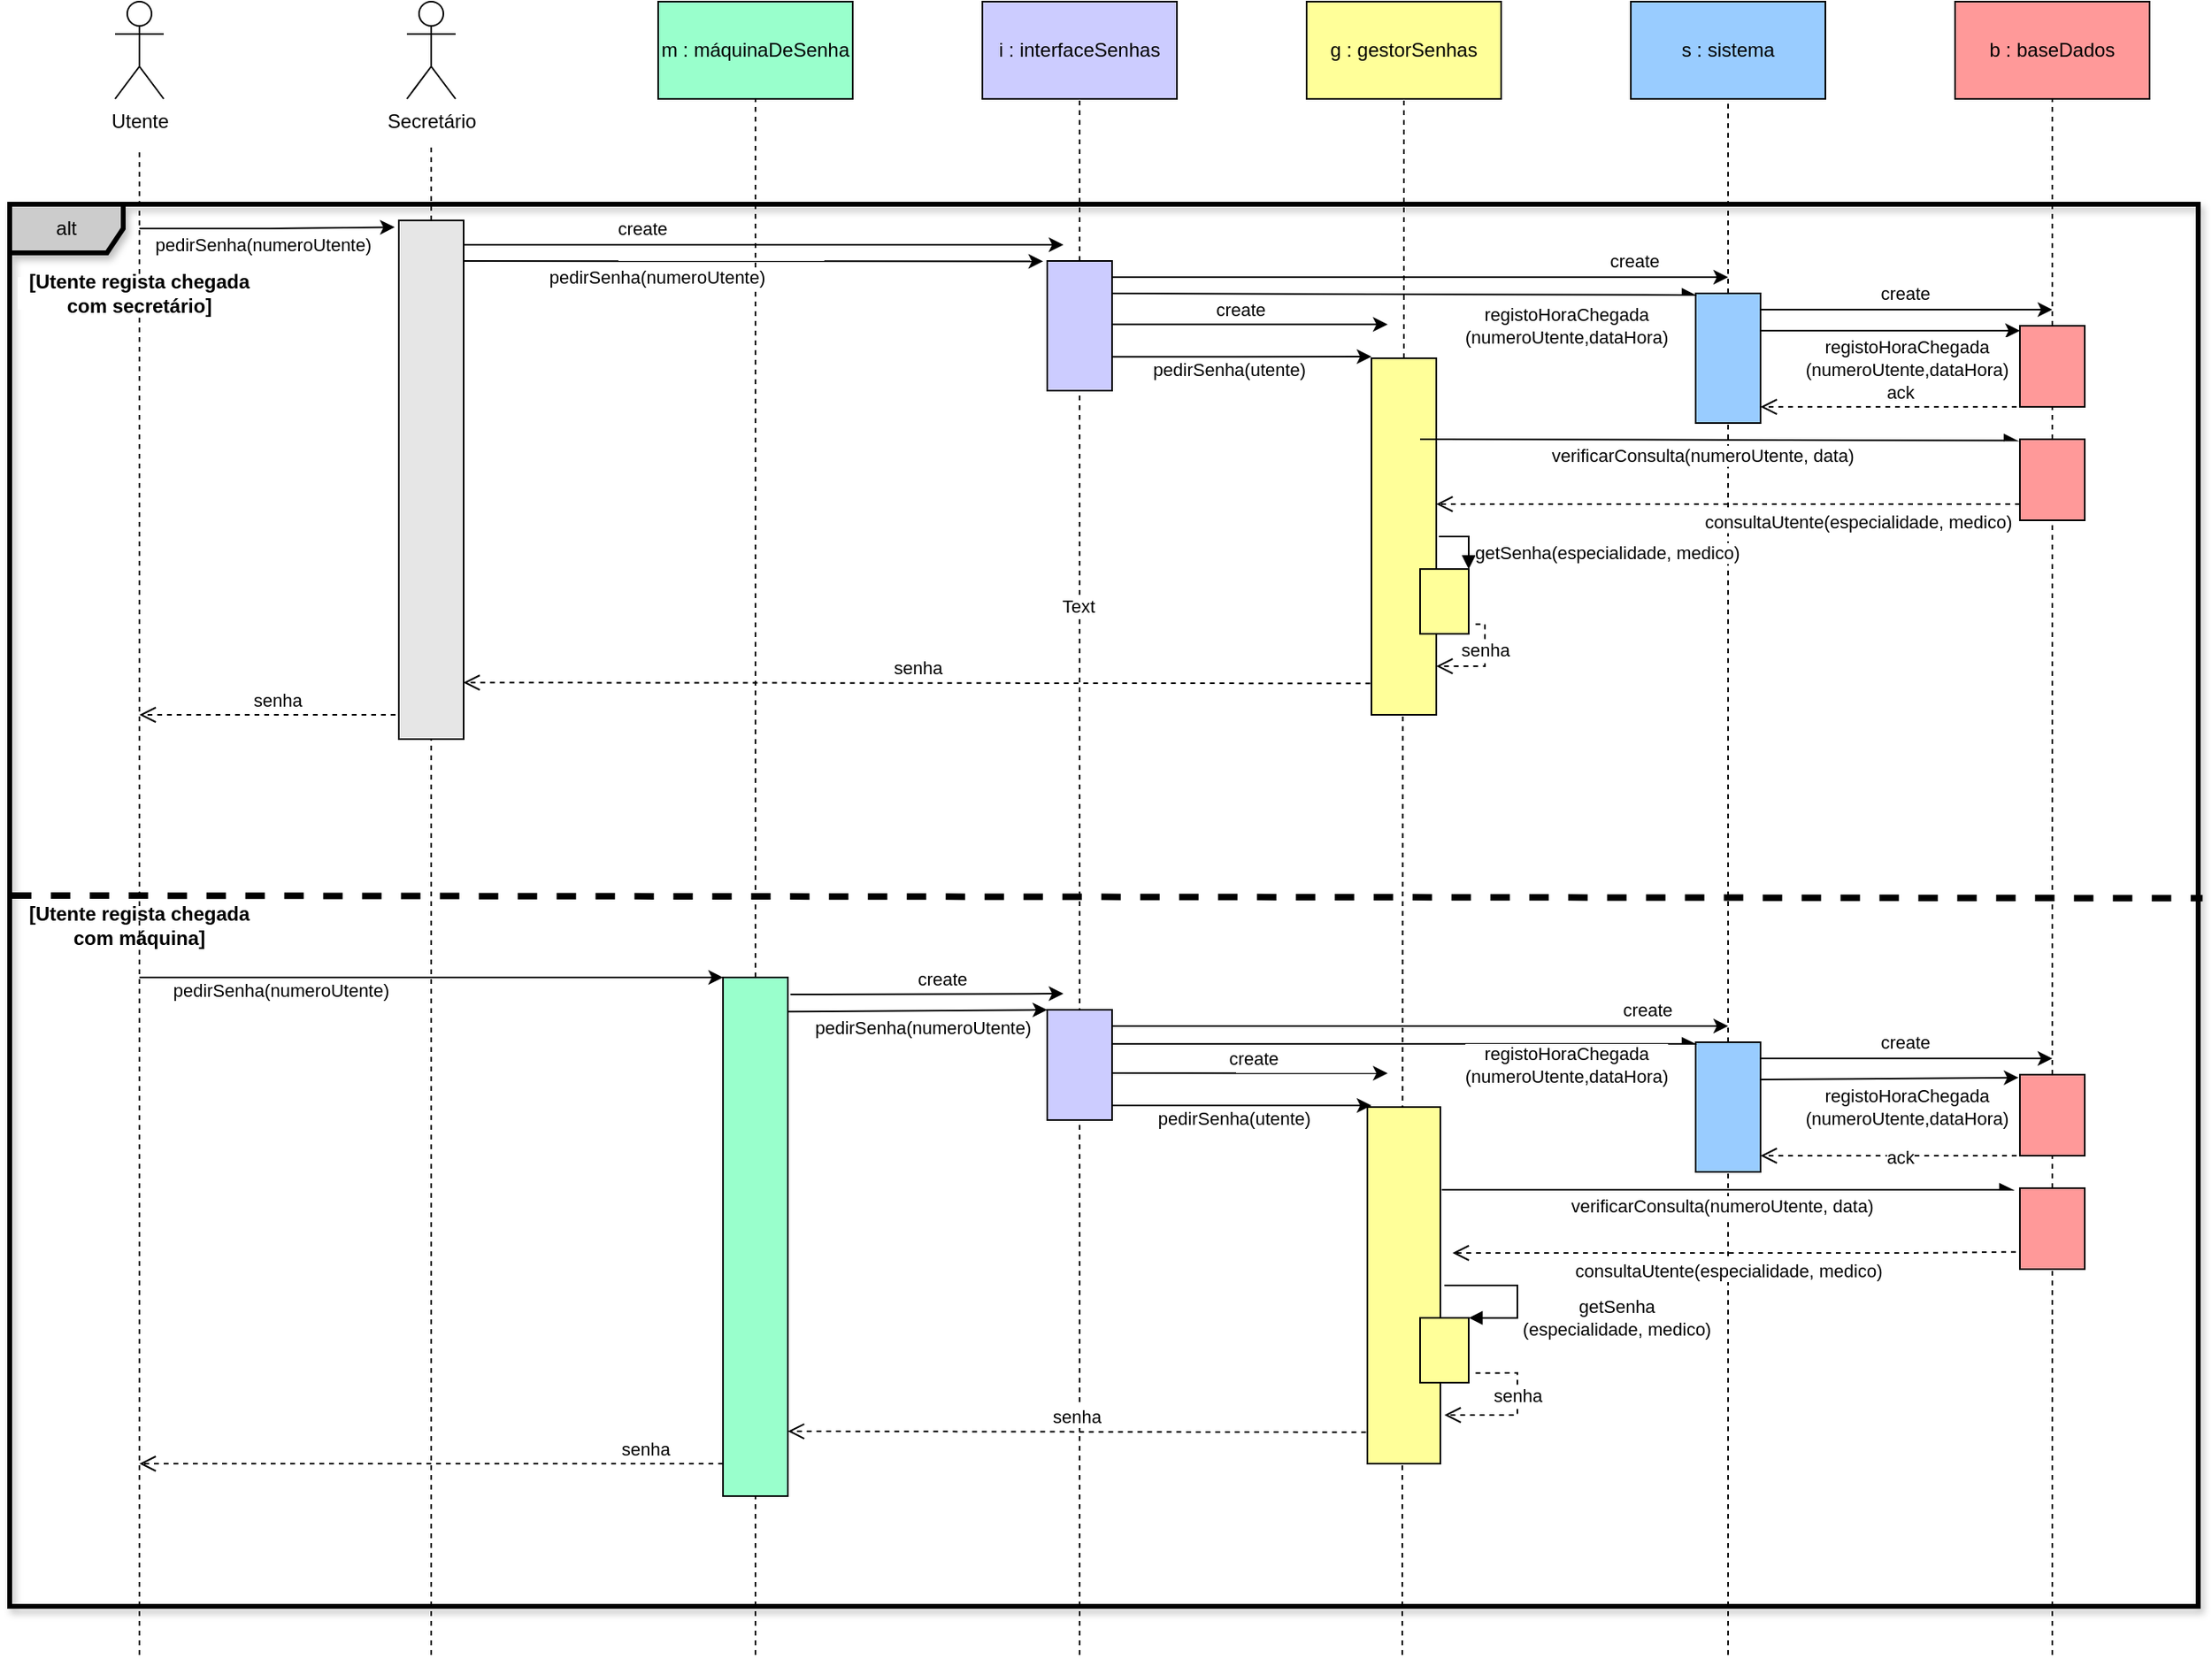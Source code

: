 <mxfile version="14.2.7" type="google"><diagram id="ALdD3BGC4nGSjIWyO6xH" name="Page-1"><mxGraphModel dx="868" dy="425" grid="1" gridSize="10" guides="1" tooltips="1" connect="1" arrows="1" fold="1" page="1" pageScale="1" pageWidth="1654" pageHeight="1169" math="0" shadow="0"><root><mxCell id="0"/><mxCell id="1" parent="0"/><mxCell id="1hzKxCP7P-Eg-i5XQweU-60" value="alt&lt;br&gt;" style="shape=umlFrame;whiteSpace=wrap;html=1;width=70;height=30;fillColor=#CCCCCC;strokeWidth=3;shadow=1;" parent="1" vertex="1"><mxGeometry x="151" y="255" width="1350" height="865" as="geometry"/></mxCell><mxCell id="FThwPvphtn5Slpjbr50h-2" value="" style="endArrow=none;dashed=1;html=1;" parent="1" target="1hzKxCP7P-Eg-i5XQweU-19" edge="1"><mxGeometry width="50" height="50" relative="1" as="geometry"><mxPoint x="811" y="1150" as="sourcePoint"/><mxPoint x="811.0" y="220" as="targetPoint"/></mxGeometry></mxCell><mxCell id="FU5ooy3ltKL7Z24xAxyd-1" value="Text" style="edgeLabel;html=1;align=center;verticalAlign=middle;resizable=0;points=[];" parent="FThwPvphtn5Slpjbr50h-2" vertex="1" connectable="0"><mxGeometry x="0.659" y="1" relative="1" as="geometry"><mxPoint as="offset"/></mxGeometry></mxCell><mxCell id="1hzKxCP7P-Eg-i5XQweU-39" value="" style="endArrow=none;dashed=1;html=1;entryX=0.483;entryY=0.995;entryDx=0;entryDy=0;entryPerimeter=0;" parent="1" target="1hzKxCP7P-Eg-i5XQweU-38" edge="1"><mxGeometry width="50" height="50" relative="1" as="geometry"><mxPoint x="1010" y="1150" as="sourcePoint"/><mxPoint x="1008" y="570" as="targetPoint"/></mxGeometry></mxCell><mxCell id="1hzKxCP7P-Eg-i5XQweU-107" value="" style="html=1;points=[];perimeter=orthogonalPerimeter;fillColor=#FFFF99;" parent="1" vertex="1"><mxGeometry x="988.5" y="812" width="45" height="220" as="geometry"/></mxCell><mxCell id="1hzKxCP7P-Eg-i5XQweU-1" value="Utente" style="shape=umlActor;verticalLabelPosition=bottom;verticalAlign=top;html=1;outlineConnect=0;" parent="1" vertex="1"><mxGeometry x="216" y="130" width="30" height="60" as="geometry"/></mxCell><mxCell id="1hzKxCP7P-Eg-i5XQweU-3" value="m : máquinaDeSenha" style="rounded=0;whiteSpace=wrap;html=1;fillColor=#99FFCC;" parent="1" vertex="1"><mxGeometry x="551" y="130" width="120" height="60" as="geometry"/></mxCell><mxCell id="1hzKxCP7P-Eg-i5XQweU-5" value="i : interfaceSenhas" style="rounded=0;whiteSpace=wrap;html=1;fillColor=#CCCCFF;" parent="1" vertex="1"><mxGeometry x="751" y="130" width="120" height="60" as="geometry"/></mxCell><mxCell id="1hzKxCP7P-Eg-i5XQweU-8" value="" style="endArrow=none;dashed=1;html=1;" parent="1" edge="1"><mxGeometry width="50" height="50" relative="1" as="geometry"><mxPoint x="231" y="1150" as="sourcePoint"/><mxPoint x="231" y="220" as="targetPoint"/></mxGeometry></mxCell><mxCell id="1hzKxCP7P-Eg-i5XQweU-10" value="" style="endArrow=none;dashed=1;html=1;" parent="1" source="1hzKxCP7P-Eg-i5XQweU-16" edge="1"><mxGeometry width="50" height="50" relative="1" as="geometry"><mxPoint x="411" y="1120" as="sourcePoint"/><mxPoint x="411" y="220" as="targetPoint"/></mxGeometry></mxCell><mxCell id="1hzKxCP7P-Eg-i5XQweU-11" value="" style="endArrow=none;dashed=1;html=1;entryX=0.5;entryY=1;entryDx=0;entryDy=0;" parent="1" source="1hzKxCP7P-Eg-i5XQweU-99" target="1hzKxCP7P-Eg-i5XQweU-3" edge="1"><mxGeometry width="50" height="50" relative="1" as="geometry"><mxPoint x="610.5" y="1470" as="sourcePoint"/><mxPoint x="611" y="220" as="targetPoint"/></mxGeometry></mxCell><mxCell id="1hzKxCP7P-Eg-i5XQweU-12" value="" style="endArrow=none;dashed=1;html=1;entryX=0.5;entryY=1;entryDx=0;entryDy=0;" parent="1" source="1hzKxCP7P-Eg-i5XQweU-19" target="1hzKxCP7P-Eg-i5XQweU-5" edge="1"><mxGeometry width="50" height="50" relative="1" as="geometry"><mxPoint x="811" y="1110" as="sourcePoint"/><mxPoint x="811" y="220" as="targetPoint"/></mxGeometry></mxCell><mxCell id="1hzKxCP7P-Eg-i5XQweU-14" value="" style="endArrow=classic;html=1;entryX=-0.063;entryY=0.013;entryDx=0;entryDy=0;entryPerimeter=0;" parent="1" target="1hzKxCP7P-Eg-i5XQweU-16" edge="1"><mxGeometry width="50" height="50" relative="1" as="geometry"><mxPoint x="231" y="270" as="sourcePoint"/><mxPoint x="401" y="270" as="targetPoint"/><Array as="points"><mxPoint x="311" y="270"/></Array></mxGeometry></mxCell><mxCell id="1hzKxCP7P-Eg-i5XQweU-111" value="pedirSenha(numeroUtente)" style="edgeLabel;html=1;align=center;verticalAlign=middle;resizable=0;points=[];" parent="1hzKxCP7P-Eg-i5XQweU-14" vertex="1" connectable="0"><mxGeometry x="-0.356" y="-1" relative="1" as="geometry"><mxPoint x="25.14" y="9" as="offset"/></mxGeometry></mxCell><mxCell id="1hzKxCP7P-Eg-i5XQweU-15" value="Secretário" style="shape=umlActor;verticalLabelPosition=bottom;verticalAlign=top;html=1;outlineConnect=0;" parent="1" vertex="1"><mxGeometry x="396" y="130" width="30" height="60" as="geometry"/></mxCell><mxCell id="1hzKxCP7P-Eg-i5XQweU-17" value="" style="endArrow=classic;html=1;" parent="1" edge="1"><mxGeometry width="50" height="50" relative="1" as="geometry"><mxPoint x="421" y="280" as="sourcePoint"/><mxPoint x="801" y="280" as="targetPoint"/></mxGeometry></mxCell><mxCell id="1hzKxCP7P-Eg-i5XQweU-18" value="create" style="edgeLabel;html=1;align=center;verticalAlign=middle;resizable=0;points=[];" parent="1hzKxCP7P-Eg-i5XQweU-17" vertex="1" connectable="0"><mxGeometry x="-0.741" relative="1" as="geometry"><mxPoint x="70.83" y="-10" as="offset"/></mxGeometry></mxCell><mxCell id="1hzKxCP7P-Eg-i5XQweU-20" value="" style="endArrow=classic;html=1;entryX=-0.063;entryY=0.003;entryDx=0;entryDy=0;entryPerimeter=0;" parent="1" target="1hzKxCP7P-Eg-i5XQweU-19" edge="1"><mxGeometry width="50" height="50" relative="1" as="geometry"><mxPoint x="421" y="290" as="sourcePoint"/><mxPoint x="801" y="290" as="targetPoint"/></mxGeometry></mxCell><mxCell id="1hzKxCP7P-Eg-i5XQweU-21" value="pedirSenha(numeroUtente)" style="edgeLabel;html=1;align=center;verticalAlign=middle;resizable=0;points=[];" parent="1hzKxCP7P-Eg-i5XQweU-20" vertex="1" connectable="0"><mxGeometry x="-0.741" relative="1" as="geometry"><mxPoint x="80.83" y="10" as="offset"/></mxGeometry></mxCell><mxCell id="1hzKxCP7P-Eg-i5XQweU-22" value="s : sistema" style="rounded=0;whiteSpace=wrap;html=1;fillColor=#99CCFF;" parent="1" vertex="1"><mxGeometry x="1151" y="130" width="120" height="60" as="geometry"/></mxCell><mxCell id="1hzKxCP7P-Eg-i5XQweU-23" value="" style="endArrow=none;dashed=1;html=1;entryX=0.5;entryY=1;entryDx=0;entryDy=0;" parent="1" source="1hzKxCP7P-Eg-i5XQweU-26" target="1hzKxCP7P-Eg-i5XQweU-22" edge="1"><mxGeometry width="50" height="50" relative="1" as="geometry"><mxPoint x="1210.58" y="1470.0" as="sourcePoint"/><mxPoint x="1211" y="220" as="targetPoint"/></mxGeometry></mxCell><mxCell id="1hzKxCP7P-Eg-i5XQweU-24" value="" style="endArrow=classic;html=1;" parent="1" edge="1"><mxGeometry width="50" height="50" relative="1" as="geometry"><mxPoint x="821" y="300" as="sourcePoint"/><mxPoint x="1211" y="300" as="targetPoint"/></mxGeometry></mxCell><mxCell id="1hzKxCP7P-Eg-i5XQweU-25" value="create" style="edgeLabel;html=1;align=center;verticalAlign=middle;resizable=0;points=[];" parent="1hzKxCP7P-Eg-i5XQweU-24" vertex="1" connectable="0"><mxGeometry x="-0.741" relative="1" as="geometry"><mxPoint x="280.83" y="-10" as="offset"/></mxGeometry></mxCell><mxCell id="1hzKxCP7P-Eg-i5XQweU-26" value="" style="html=1;points=[];perimeter=orthogonalPerimeter;fillColor=#99CCFF;" parent="1" vertex="1"><mxGeometry x="1191" y="310" width="40" height="80" as="geometry"/></mxCell><mxCell id="1hzKxCP7P-Eg-i5XQweU-27" value="" style="endArrow=none;dashed=1;html=1;" parent="1" target="1hzKxCP7P-Eg-i5XQweU-26" edge="1"><mxGeometry width="50" height="50" relative="1" as="geometry"><mxPoint x="1211" y="1150" as="sourcePoint"/><mxPoint x="1210.58" y="210" as="targetPoint"/></mxGeometry></mxCell><mxCell id="1hzKxCP7P-Eg-i5XQweU-28" value="" style="endArrow=async;html=1;endFill=1;" parent="1" edge="1"><mxGeometry width="50" height="50" relative="1" as="geometry"><mxPoint x="821" y="310" as="sourcePoint"/><mxPoint x="1191" y="311" as="targetPoint"/></mxGeometry></mxCell><mxCell id="1hzKxCP7P-Eg-i5XQweU-29" value="registoHoraChegada&lt;br&gt;(numeroUtente,dataHora)" style="edgeLabel;html=1;align=center;verticalAlign=middle;resizable=0;points=[];" parent="1hzKxCP7P-Eg-i5XQweU-28" vertex="1" connectable="0"><mxGeometry x="-0.741" relative="1" as="geometry"><mxPoint x="241.76" y="19.87" as="offset"/></mxGeometry></mxCell><mxCell id="1hzKxCP7P-Eg-i5XQweU-30" value="g : gestorSenhas" style="rounded=0;whiteSpace=wrap;html=1;fillColor=#FFFF99;" parent="1" vertex="1"><mxGeometry x="951" y="130" width="120" height="60" as="geometry"/></mxCell><mxCell id="1hzKxCP7P-Eg-i5XQweU-31" value="" style="endArrow=none;dashed=1;html=1;entryX=0.5;entryY=1;entryDx=0;entryDy=0;" parent="1" source="1hzKxCP7P-Eg-i5XQweU-38" target="1hzKxCP7P-Eg-i5XQweU-30" edge="1"><mxGeometry width="50" height="50" relative="1" as="geometry"><mxPoint x="1010.71" y="1470" as="sourcePoint"/><mxPoint x="1011" y="220" as="targetPoint"/></mxGeometry></mxCell><mxCell id="1hzKxCP7P-Eg-i5XQweU-32" value="" style="endArrow=classic;html=1;" parent="1" edge="1"><mxGeometry width="50" height="50" relative="1" as="geometry"><mxPoint x="821" y="329.17" as="sourcePoint"/><mxPoint x="1001" y="329.17" as="targetPoint"/></mxGeometry></mxCell><mxCell id="1hzKxCP7P-Eg-i5XQweU-34" value="" style="endArrow=classic;html=1;" parent="1" edge="1"><mxGeometry width="50" height="50" relative="1" as="geometry"><mxPoint x="821" y="349.17" as="sourcePoint"/><mxPoint x="991" y="349" as="targetPoint"/></mxGeometry></mxCell><mxCell id="1hzKxCP7P-Eg-i5XQweU-35" value="create" style="edgeLabel;html=1;align=center;verticalAlign=middle;resizable=0;points=[];" parent="1hzKxCP7P-Eg-i5XQweU-34" vertex="1" connectable="0"><mxGeometry x="-0.741" relative="1" as="geometry"><mxPoint x="66.67" y="-29.17" as="offset"/></mxGeometry></mxCell><mxCell id="1hzKxCP7P-Eg-i5XQweU-37" value="pedirSenha(utente)" style="edgeLabel;html=1;align=center;verticalAlign=middle;resizable=0;points=[];" parent="1hzKxCP7P-Eg-i5XQweU-34" vertex="1" connectable="0"><mxGeometry x="0.418" y="-8" relative="1" as="geometry"><mxPoint x="-38.33" as="offset"/></mxGeometry></mxCell><mxCell id="1hzKxCP7P-Eg-i5XQweU-38" value="" style="html=1;points=[];perimeter=orthogonalPerimeter;fillColor=#FFFF99;" parent="1" vertex="1"><mxGeometry x="991" y="350" width="40" height="220" as="geometry"/></mxCell><mxCell id="1hzKxCP7P-Eg-i5XQweU-40" value="b : baseDados" style="rounded=0;whiteSpace=wrap;html=1;fillColor=#FF9999;" parent="1" vertex="1"><mxGeometry x="1351" y="130" width="120" height="60" as="geometry"/></mxCell><mxCell id="1hzKxCP7P-Eg-i5XQweU-41" value="" style="endArrow=none;dashed=1;html=1;entryX=0.5;entryY=1;entryDx=0;entryDy=0;" parent="1" source="1hzKxCP7P-Eg-i5XQweU-44" target="1hzKxCP7P-Eg-i5XQweU-40" edge="1"><mxGeometry width="50" height="50" relative="1" as="geometry"><mxPoint x="1410.71" y="1470" as="sourcePoint"/><mxPoint x="1411" y="220" as="targetPoint"/></mxGeometry></mxCell><mxCell id="1hzKxCP7P-Eg-i5XQweU-42" value="" style="endArrow=classic;html=1;" parent="1" edge="1"><mxGeometry width="50" height="50" relative="1" as="geometry"><mxPoint x="1231" y="320" as="sourcePoint"/><mxPoint x="1411" y="320" as="targetPoint"/></mxGeometry></mxCell><mxCell id="1hzKxCP7P-Eg-i5XQweU-43" value="create" style="edgeLabel;html=1;align=center;verticalAlign=middle;resizable=0;points=[];" parent="1hzKxCP7P-Eg-i5XQweU-42" vertex="1" connectable="0"><mxGeometry x="-0.741" relative="1" as="geometry"><mxPoint x="65.29" y="-10" as="offset"/></mxGeometry></mxCell><mxCell id="1hzKxCP7P-Eg-i5XQweU-44" value="" style="html=1;points=[];perimeter=orthogonalPerimeter;fillColor=#FF9999;" parent="1" vertex="1"><mxGeometry x="1391" y="330" width="40" height="50" as="geometry"/></mxCell><mxCell id="1hzKxCP7P-Eg-i5XQweU-45" value="" style="endArrow=none;dashed=1;html=1;" parent="1" source="1hzKxCP7P-Eg-i5XQweU-52" target="1hzKxCP7P-Eg-i5XQweU-44" edge="1"><mxGeometry width="50" height="50" relative="1" as="geometry"><mxPoint x="1410.71" y="1470" as="sourcePoint"/><mxPoint x="1410.71" y="210.0" as="targetPoint"/></mxGeometry></mxCell><mxCell id="1hzKxCP7P-Eg-i5XQweU-46" value="" style="endArrow=classic;html=1;" parent="1" edge="1"><mxGeometry width="50" height="50" relative="1" as="geometry"><mxPoint x="1231" y="333" as="sourcePoint"/><mxPoint x="1391" y="333" as="targetPoint"/></mxGeometry></mxCell><mxCell id="1hzKxCP7P-Eg-i5XQweU-48" value="registoHoraChegada&lt;br&gt;(numeroUtente,dataHora)" style="edgeLabel;html=1;align=center;verticalAlign=middle;resizable=0;points=[];" parent="1" vertex="1" connectable="0"><mxGeometry x="1320.998" y="349.999" as="geometry"/></mxCell><mxCell id="1hzKxCP7P-Eg-i5XQweU-49" value="ack" style="html=1;verticalAlign=bottom;endArrow=open;dashed=1;endSize=8;entryX=1;entryY=0.875;entryDx=0;entryDy=0;entryPerimeter=0;" parent="1" target="1hzKxCP7P-Eg-i5XQweU-26" edge="1"><mxGeometry relative="1" as="geometry"><mxPoint x="1401" y="380" as="sourcePoint"/><mxPoint x="1321" y="380" as="targetPoint"/><mxPoint x="1" as="offset"/></mxGeometry></mxCell><mxCell id="1hzKxCP7P-Eg-i5XQweU-50" value="" style="endArrow=async;html=1;endFill=1;entryX=-0.034;entryY=0.016;entryDx=0;entryDy=0;entryPerimeter=0;" parent="1" target="1hzKxCP7P-Eg-i5XQweU-52" edge="1"><mxGeometry width="50" height="50" relative="1" as="geometry"><mxPoint x="1021.0" y="400.0" as="sourcePoint"/><mxPoint x="1381" y="401" as="targetPoint"/></mxGeometry></mxCell><mxCell id="1hzKxCP7P-Eg-i5XQweU-51" value="verificarConsulta(numeroUtente, data)" style="edgeLabel;html=1;align=center;verticalAlign=middle;resizable=0;points=[];" parent="1hzKxCP7P-Eg-i5XQweU-50" vertex="1" connectable="0"><mxGeometry x="-0.741" relative="1" as="geometry"><mxPoint x="126.67" y="9.74" as="offset"/></mxGeometry></mxCell><mxCell id="1hzKxCP7P-Eg-i5XQweU-52" value="" style="html=1;points=[];perimeter=orthogonalPerimeter;fillColor=#FF9999;" parent="1" vertex="1"><mxGeometry x="1391" y="400" width="40" height="50" as="geometry"/></mxCell><mxCell id="1hzKxCP7P-Eg-i5XQweU-53" value="" style="endArrow=none;dashed=1;html=1;" parent="1" source="1hzKxCP7P-Eg-i5XQweU-74" target="1hzKxCP7P-Eg-i5XQweU-52" edge="1"><mxGeometry width="50" height="50" relative="1" as="geometry"><mxPoint x="1411" y="1150" as="sourcePoint"/><mxPoint x="1410.71" y="380.0" as="targetPoint"/></mxGeometry></mxCell><mxCell id="1hzKxCP7P-Eg-i5XQweU-54" value="consultaUtente(especialidade, medico)" style="html=1;verticalAlign=bottom;endArrow=open;dashed=1;endSize=8;" parent="1" edge="1"><mxGeometry x="-0.444" y="20" relative="1" as="geometry"><mxPoint x="1391" y="440" as="sourcePoint"/><mxPoint x="1031" y="440" as="targetPoint"/><mxPoint as="offset"/><Array as="points"><mxPoint x="1321" y="440"/></Array></mxGeometry></mxCell><mxCell id="1hzKxCP7P-Eg-i5XQweU-55" value="" style="html=1;points=[];perimeter=orthogonalPerimeter;fillColor=#FFFF99;" parent="1" vertex="1"><mxGeometry x="1021" y="480.06" width="30" height="40" as="geometry"/></mxCell><mxCell id="1hzKxCP7P-Eg-i5XQweU-56" value="getSenha(especialidade, medico)" style="edgeStyle=orthogonalEdgeStyle;html=1;align=left;spacingLeft=2;endArrow=block;rounded=0;entryX=1;entryY=0;exitX=1.041;exitY=0.5;exitDx=0;exitDy=0;exitPerimeter=0;" parent="1" source="1hzKxCP7P-Eg-i5XQweU-38" target="1hzKxCP7P-Eg-i5XQweU-55" edge="1"><mxGeometry x="0.472" relative="1" as="geometry"><mxPoint x="1026" y="460.06" as="sourcePoint"/><Array as="points"><mxPoint x="1051" y="460"/><mxPoint x="1051" y="480"/></Array><mxPoint as="offset"/></mxGeometry></mxCell><mxCell id="1hzKxCP7P-Eg-i5XQweU-57" value="senha" style="html=1;verticalAlign=bottom;endArrow=open;dashed=1;endSize=8;exitX=1.141;exitY=0.853;exitDx=0;exitDy=0;exitPerimeter=0;rounded=0;" parent="1" source="1hzKxCP7P-Eg-i5XQweU-55" edge="1"><mxGeometry relative="1" as="geometry"><mxPoint x="1101" y="540" as="sourcePoint"/><mxPoint x="1031" y="540" as="targetPoint"/><Array as="points"><mxPoint x="1061" y="514"/><mxPoint x="1061" y="540"/></Array></mxGeometry></mxCell><mxCell id="1hzKxCP7P-Eg-i5XQweU-58" value="senha" style="html=1;verticalAlign=bottom;endArrow=open;dashed=1;endSize=8;exitX=-0.018;exitY=0.912;exitDx=0;exitDy=0;exitPerimeter=0;rounded=0;entryX=0.996;entryY=0.891;entryDx=0;entryDy=0;entryPerimeter=0;" parent="1" source="1hzKxCP7P-Eg-i5XQweU-38" target="1hzKxCP7P-Eg-i5XQweU-16" edge="1"><mxGeometry relative="1" as="geometry"><mxPoint x="1042.41" y="524.18" as="sourcePoint"/><mxPoint x="421" y="550" as="targetPoint"/></mxGeometry></mxCell><mxCell id="1hzKxCP7P-Eg-i5XQweU-59" value="senha" style="html=1;verticalAlign=bottom;endArrow=open;dashed=1;endSize=8;rounded=0;" parent="1" edge="1"><mxGeometry relative="1" as="geometry"><mxPoint x="401" y="570" as="sourcePoint"/><mxPoint x="231" y="570" as="targetPoint"/></mxGeometry></mxCell><mxCell id="1hzKxCP7P-Eg-i5XQweU-62" value="" style="html=1;points=[];perimeter=orthogonalPerimeter;fillColor=#CCCCFF;" parent="1" vertex="1"><mxGeometry x="791" y="752" width="40" height="68" as="geometry"/></mxCell><mxCell id="1hzKxCP7P-Eg-i5XQweU-63" value="" style="endArrow=classic;html=1;" parent="1" edge="1"><mxGeometry width="50" height="50" relative="1" as="geometry"><mxPoint x="831" y="762" as="sourcePoint"/><mxPoint x="1211" y="762" as="targetPoint"/></mxGeometry></mxCell><mxCell id="1hzKxCP7P-Eg-i5XQweU-64" value="create" style="edgeLabel;html=1;align=center;verticalAlign=middle;resizable=0;points=[];" parent="1hzKxCP7P-Eg-i5XQweU-63" vertex="1" connectable="0"><mxGeometry x="-0.741" relative="1" as="geometry"><mxPoint x="280.83" y="-10" as="offset"/></mxGeometry></mxCell><mxCell id="1hzKxCP7P-Eg-i5XQweU-65" value="" style="html=1;points=[];perimeter=orthogonalPerimeter;fillColor=#99CCFF;" parent="1" vertex="1"><mxGeometry x="1191" y="772" width="40" height="80" as="geometry"/></mxCell><mxCell id="1hzKxCP7P-Eg-i5XQweU-66" value="" style="endArrow=async;html=1;endFill=1;" parent="1" edge="1"><mxGeometry width="50" height="50" relative="1" as="geometry"><mxPoint x="831" y="773" as="sourcePoint"/><mxPoint x="1191" y="773" as="targetPoint"/></mxGeometry></mxCell><mxCell id="1hzKxCP7P-Eg-i5XQweU-67" value="registoHoraChegada&lt;br&gt;(numeroUtente,dataHora)" style="edgeLabel;html=1;align=center;verticalAlign=middle;resizable=0;points=[];" parent="1hzKxCP7P-Eg-i5XQweU-66" vertex="1" connectable="0"><mxGeometry x="-0.741" relative="1" as="geometry"><mxPoint x="233.33" y="13.0" as="offset"/></mxGeometry></mxCell><mxCell id="1hzKxCP7P-Eg-i5XQweU-68" value="" style="endArrow=classic;html=1;" parent="1" edge="1"><mxGeometry width="50" height="50" relative="1" as="geometry"><mxPoint x="831" y="791" as="sourcePoint"/><mxPoint x="1001.0" y="791.17" as="targetPoint"/></mxGeometry></mxCell><mxCell id="1hzKxCP7P-Eg-i5XQweU-69" value="" style="endArrow=classic;html=1;" parent="1" edge="1"><mxGeometry width="50" height="50" relative="1" as="geometry"><mxPoint x="831" y="811" as="sourcePoint"/><mxPoint x="991" y="811" as="targetPoint"/></mxGeometry></mxCell><mxCell id="1hzKxCP7P-Eg-i5XQweU-70" value="create" style="edgeLabel;html=1;align=center;verticalAlign=middle;resizable=0;points=[];" parent="1hzKxCP7P-Eg-i5XQweU-69" vertex="1" connectable="0"><mxGeometry x="-0.741" relative="1" as="geometry"><mxPoint x="66.67" y="-29.17" as="offset"/></mxGeometry></mxCell><mxCell id="1hzKxCP7P-Eg-i5XQweU-71" value="pedirSenha(utente)" style="edgeLabel;html=1;align=center;verticalAlign=middle;resizable=0;points=[];" parent="1hzKxCP7P-Eg-i5XQweU-69" vertex="1" connectable="0"><mxGeometry x="0.418" y="-8" relative="1" as="geometry"><mxPoint x="-38.33" as="offset"/></mxGeometry></mxCell><mxCell id="1hzKxCP7P-Eg-i5XQweU-72" value="" style="endArrow=classic;html=1;" parent="1" edge="1"><mxGeometry width="50" height="50" relative="1" as="geometry"><mxPoint x="1231" y="782" as="sourcePoint"/><mxPoint x="1411.0" y="782.0" as="targetPoint"/></mxGeometry></mxCell><mxCell id="1hzKxCP7P-Eg-i5XQweU-73" value="create" style="edgeLabel;html=1;align=center;verticalAlign=middle;resizable=0;points=[];" parent="1hzKxCP7P-Eg-i5XQweU-72" vertex="1" connectable="0"><mxGeometry x="-0.741" relative="1" as="geometry"><mxPoint x="65.29" y="-10" as="offset"/></mxGeometry></mxCell><mxCell id="1hzKxCP7P-Eg-i5XQweU-75" value="" style="endArrow=none;dashed=1;html=1;" parent="1" source="1hzKxCP7P-Eg-i5XQweU-81" target="1hzKxCP7P-Eg-i5XQweU-74" edge="1"><mxGeometry width="50" height="50" relative="1" as="geometry"><mxPoint x="1410.71" y="1932" as="sourcePoint"/><mxPoint x="1410.71" y="672.0" as="targetPoint"/></mxGeometry></mxCell><mxCell id="1hzKxCP7P-Eg-i5XQweU-76" value="" style="endArrow=classic;html=1;entryX=-0.021;entryY=0.037;entryDx=0;entryDy=0;entryPerimeter=0;" parent="1" target="1hzKxCP7P-Eg-i5XQweU-74" edge="1"><mxGeometry width="50" height="50" relative="1" as="geometry"><mxPoint x="1231" y="795" as="sourcePoint"/><mxPoint x="1399" y="795" as="targetPoint"/></mxGeometry></mxCell><mxCell id="1hzKxCP7P-Eg-i5XQweU-77" value="registoHoraChegada&lt;br&gt;(numeroUtente,dataHora)" style="edgeLabel;html=1;align=center;verticalAlign=middle;resizable=0;points=[];" parent="1" vertex="1" connectable="0"><mxGeometry x="1320.998" y="811.999" as="geometry"/></mxCell><mxCell id="1hzKxCP7P-Eg-i5XQweU-78" value="ack" style="html=1;verticalAlign=bottom;endArrow=open;dashed=1;endSize=8;entryX=1;entryY=0.875;entryDx=0;entryDy=0;entryPerimeter=0;" parent="1" target="1hzKxCP7P-Eg-i5XQweU-65" edge="1"><mxGeometry y="10" relative="1" as="geometry"><mxPoint x="1401.0" y="842.0" as="sourcePoint"/><mxPoint x="1321" y="842" as="targetPoint"/><mxPoint x="1" as="offset"/></mxGeometry></mxCell><mxCell id="1hzKxCP7P-Eg-i5XQweU-79" value="" style="endArrow=async;html=1;endFill=1;exitX=1.019;exitY=0.232;exitDx=0;exitDy=0;exitPerimeter=0;entryX=-0.104;entryY=0.02;entryDx=0;entryDy=0;entryPerimeter=0;" parent="1" source="1hzKxCP7P-Eg-i5XQweU-107" target="1hzKxCP7P-Eg-i5XQweU-81" edge="1"><mxGeometry width="50" height="50" relative="1" as="geometry"><mxPoint x="1041" y="863" as="sourcePoint"/><mxPoint x="1581" y="863" as="targetPoint"/></mxGeometry></mxCell><mxCell id="1hzKxCP7P-Eg-i5XQweU-80" value="verificarConsulta(numeroUtente, data)" style="edgeLabel;html=1;align=center;verticalAlign=middle;resizable=0;points=[];" parent="1hzKxCP7P-Eg-i5XQweU-79" vertex="1" connectable="0"><mxGeometry x="-0.741" relative="1" as="geometry"><mxPoint x="126.67" y="9.74" as="offset"/></mxGeometry></mxCell><mxCell id="1hzKxCP7P-Eg-i5XQweU-82" value="consultaUtente(especialidade, medico)" style="html=1;verticalAlign=bottom;endArrow=open;dashed=1;endSize=8;exitX=-0.062;exitY=0.787;exitDx=0;exitDy=0;exitPerimeter=0;" parent="1" source="1hzKxCP7P-Eg-i5XQweU-81" edge="1"><mxGeometry x="0.018" y="20" relative="1" as="geometry"><mxPoint x="1601.0" y="902" as="sourcePoint"/><mxPoint x="1041" y="902" as="targetPoint"/><mxPoint x="-1" as="offset"/><Array as="points"><mxPoint x="1321" y="902"/></Array></mxGeometry></mxCell><mxCell id="1hzKxCP7P-Eg-i5XQweU-83" value="" style="html=1;points=[];perimeter=orthogonalPerimeter;fillColor=#FFFF99;" parent="1" vertex="1"><mxGeometry x="1021" y="942.06" width="30" height="40" as="geometry"/></mxCell><mxCell id="1hzKxCP7P-Eg-i5XQweU-84" value="getSenha&lt;br&gt;(especialidade, medico)" style="edgeStyle=orthogonalEdgeStyle;html=1;align=center;spacingLeft=2;endArrow=block;rounded=0;entryX=1;entryY=0;" parent="1" target="1hzKxCP7P-Eg-i5XQweU-83" edge="1"><mxGeometry x="0.354" y="60" relative="1" as="geometry"><mxPoint x="1036" y="922" as="sourcePoint"/><Array as="points"><mxPoint x="1081" y="922"/><mxPoint x="1081" y="942"/></Array><mxPoint as="offset"/></mxGeometry></mxCell><mxCell id="1hzKxCP7P-Eg-i5XQweU-85" value="senha" style="html=1;verticalAlign=bottom;endArrow=open;dashed=1;endSize=8;exitX=1.141;exitY=0.853;exitDx=0;exitDy=0;exitPerimeter=0;rounded=0;" parent="1" source="1hzKxCP7P-Eg-i5XQweU-83" edge="1"><mxGeometry relative="1" as="geometry"><mxPoint x="1101" y="1002" as="sourcePoint"/><mxPoint x="1036" y="1002" as="targetPoint"/><Array as="points"><mxPoint x="1081" y="976"/><mxPoint x="1081" y="1002"/></Array></mxGeometry></mxCell><mxCell id="1hzKxCP7P-Eg-i5XQweU-87" value="" style="endArrow=none;dashed=1;html=1;exitX=0.001;exitY=0.493;exitDx=0;exitDy=0;exitPerimeter=0;entryX=1.002;entryY=0.495;entryDx=0;entryDy=0;entryPerimeter=0;strokeWidth=4;" parent="1" source="1hzKxCP7P-Eg-i5XQweU-60" target="1hzKxCP7P-Eg-i5XQweU-60" edge="1"><mxGeometry width="50" height="50" relative="1" as="geometry"><mxPoint x="231" y="720" as="sourcePoint"/><mxPoint x="1741" y="688" as="targetPoint"/></mxGeometry></mxCell><mxCell id="1hzKxCP7P-Eg-i5XQweU-88" value="&lt;b&gt;[Utente regista chegada com secretário]&lt;/b&gt;" style="text;html=1;strokeColor=none;align=center;verticalAlign=middle;whiteSpace=wrap;rounded=0;fillColor=#ffffff;" parent="1" vertex="1"><mxGeometry x="156" y="300" width="150" height="20" as="geometry"/></mxCell><mxCell id="1hzKxCP7P-Eg-i5XQweU-90" value="&lt;b&gt;[Utente regista chegada com máquina]&lt;/b&gt;" style="text;html=1;strokeColor=none;fillColor=none;align=center;verticalAlign=middle;whiteSpace=wrap;rounded=0;" parent="1" vertex="1"><mxGeometry x="156" y="690" width="150" height="20" as="geometry"/></mxCell><mxCell id="1hzKxCP7P-Eg-i5XQweU-98" value="" style="endArrow=classic;html=1;" parent="1" target="1hzKxCP7P-Eg-i5XQweU-99" edge="1"><mxGeometry width="50" height="50" relative="1" as="geometry"><mxPoint x="231" y="732.0" as="sourcePoint"/><mxPoint x="401" y="732.0" as="targetPoint"/></mxGeometry></mxCell><mxCell id="1hzKxCP7P-Eg-i5XQweU-110" value="pedirSenha(numeroUtente)" style="edgeLabel;html=1;align=center;verticalAlign=middle;resizable=0;points=[];" parent="1hzKxCP7P-Eg-i5XQweU-98" vertex="1" connectable="0"><mxGeometry x="-0.283" y="-2" relative="1" as="geometry"><mxPoint x="-42.5" y="6" as="offset"/></mxGeometry></mxCell><mxCell id="1hzKxCP7P-Eg-i5XQweU-100" value="" style="endArrow=classic;html=1;exitX=1.041;exitY=0.033;exitDx=0;exitDy=0;exitPerimeter=0;" parent="1" source="1hzKxCP7P-Eg-i5XQweU-99" edge="1"><mxGeometry width="50" height="50" relative="1" as="geometry"><mxPoint x="421" y="742.0" as="sourcePoint"/><mxPoint x="801.0" y="742.0" as="targetPoint"/></mxGeometry></mxCell><mxCell id="1hzKxCP7P-Eg-i5XQweU-101" value="create" style="edgeLabel;html=1;align=center;verticalAlign=middle;resizable=0;points=[];" parent="1hzKxCP7P-Eg-i5XQweU-100" vertex="1" connectable="0"><mxGeometry x="-0.741" relative="1" as="geometry"><mxPoint x="70.83" y="-10" as="offset"/></mxGeometry></mxCell><mxCell id="1hzKxCP7P-Eg-i5XQweU-102" value="" style="endArrow=classic;html=1;exitX=0.975;exitY=0.066;exitDx=0;exitDy=0;exitPerimeter=0;" parent="1" source="1hzKxCP7P-Eg-i5XQweU-99" edge="1"><mxGeometry width="50" height="50" relative="1" as="geometry"><mxPoint x="421" y="752.0" as="sourcePoint"/><mxPoint x="791" y="752" as="targetPoint"/></mxGeometry></mxCell><mxCell id="1hzKxCP7P-Eg-i5XQweU-103" value="pedirSenha(numeroUtente)" style="edgeLabel;html=1;align=center;verticalAlign=middle;resizable=0;points=[];" parent="1hzKxCP7P-Eg-i5XQweU-102" vertex="1" connectable="0"><mxGeometry x="-0.741" relative="1" as="geometry"><mxPoint x="62.64" y="10" as="offset"/></mxGeometry></mxCell><mxCell id="1hzKxCP7P-Eg-i5XQweU-104" value="senha" style="html=1;verticalAlign=bottom;endArrow=open;dashed=1;endSize=8;rounded=0;" parent="1" source="1hzKxCP7P-Eg-i5XQweU-99" edge="1"><mxGeometry x="-0.73" relative="1" as="geometry"><mxPoint x="401" y="1032" as="sourcePoint"/><mxPoint x="231" y="1032" as="targetPoint"/><mxPoint as="offset"/></mxGeometry></mxCell><mxCell id="1hzKxCP7P-Eg-i5XQweU-99" value="" style="html=1;points=[];perimeter=orthogonalPerimeter;fillColor=#99FFCC;" parent="1" vertex="1"><mxGeometry x="591" y="732" width="40" height="320" as="geometry"/></mxCell><mxCell id="1hzKxCP7P-Eg-i5XQweU-106" value="" style="endArrow=none;dashed=1;html=1;" parent="1" target="1hzKxCP7P-Eg-i5XQweU-99" edge="1"><mxGeometry width="50" height="50" relative="1" as="geometry"><mxPoint x="611" y="1150" as="sourcePoint"/><mxPoint x="610.5" y="210.0" as="targetPoint"/></mxGeometry></mxCell><mxCell id="1hzKxCP7P-Eg-i5XQweU-108" value="senha" style="html=1;verticalAlign=bottom;endArrow=open;dashed=1;endSize=8;exitX=-0.018;exitY=0.912;exitDx=0;exitDy=0;exitPerimeter=0;rounded=0;" parent="1" source="1hzKxCP7P-Eg-i5XQweU-107" edge="1"><mxGeometry relative="1" as="geometry"><mxPoint x="1052.41" y="986.18" as="sourcePoint"/><mxPoint x="631" y="1012" as="targetPoint"/></mxGeometry></mxCell><mxCell id="1hzKxCP7P-Eg-i5XQweU-16" value="" style="html=1;points=[];perimeter=orthogonalPerimeter;fillColor=#E6E6E6;" parent="1" vertex="1"><mxGeometry x="391" y="265" width="40" height="320" as="geometry"/></mxCell><mxCell id="FThwPvphtn5Slpjbr50h-1" value="" style="endArrow=none;dashed=1;html=1;" parent="1" target="1hzKxCP7P-Eg-i5XQweU-16" edge="1"><mxGeometry width="50" height="50" relative="1" as="geometry"><mxPoint x="411" y="1150" as="sourcePoint"/><mxPoint x="411.0" y="220" as="targetPoint"/></mxGeometry></mxCell><mxCell id="1hzKxCP7P-Eg-i5XQweU-19" value="" style="html=1;points=[];perimeter=orthogonalPerimeter;fillColor=#CCCCFF;" parent="1" vertex="1"><mxGeometry x="791" y="290" width="40" height="80" as="geometry"/></mxCell><mxCell id="1hzKxCP7P-Eg-i5XQweU-74" value="" style="html=1;points=[];perimeter=orthogonalPerimeter;fillColor=#FF9999;" parent="1" vertex="1"><mxGeometry x="1391" y="792" width="40" height="50" as="geometry"/></mxCell><mxCell id="FThwPvphtn5Slpjbr50h-3" value="" style="endArrow=none;dashed=1;html=1;" parent="1" source="1hzKxCP7P-Eg-i5XQweU-81" target="1hzKxCP7P-Eg-i5XQweU-74" edge="1"><mxGeometry width="50" height="50" relative="1" as="geometry"><mxPoint x="1411" y="1150" as="sourcePoint"/><mxPoint x="1411" y="450" as="targetPoint"/></mxGeometry></mxCell><mxCell id="1hzKxCP7P-Eg-i5XQweU-81" value="" style="html=1;points=[];perimeter=orthogonalPerimeter;fillColor=#FF9999;" parent="1" vertex="1"><mxGeometry x="1391" y="862" width="40" height="50" as="geometry"/></mxCell><mxCell id="FThwPvphtn5Slpjbr50h-4" value="" style="endArrow=none;dashed=1;html=1;" parent="1" target="1hzKxCP7P-Eg-i5XQweU-81" edge="1"><mxGeometry width="50" height="50" relative="1" as="geometry"><mxPoint x="1411" y="1150" as="sourcePoint"/><mxPoint x="1411" y="842" as="targetPoint"/></mxGeometry></mxCell></root></mxGraphModel></diagram></mxfile>